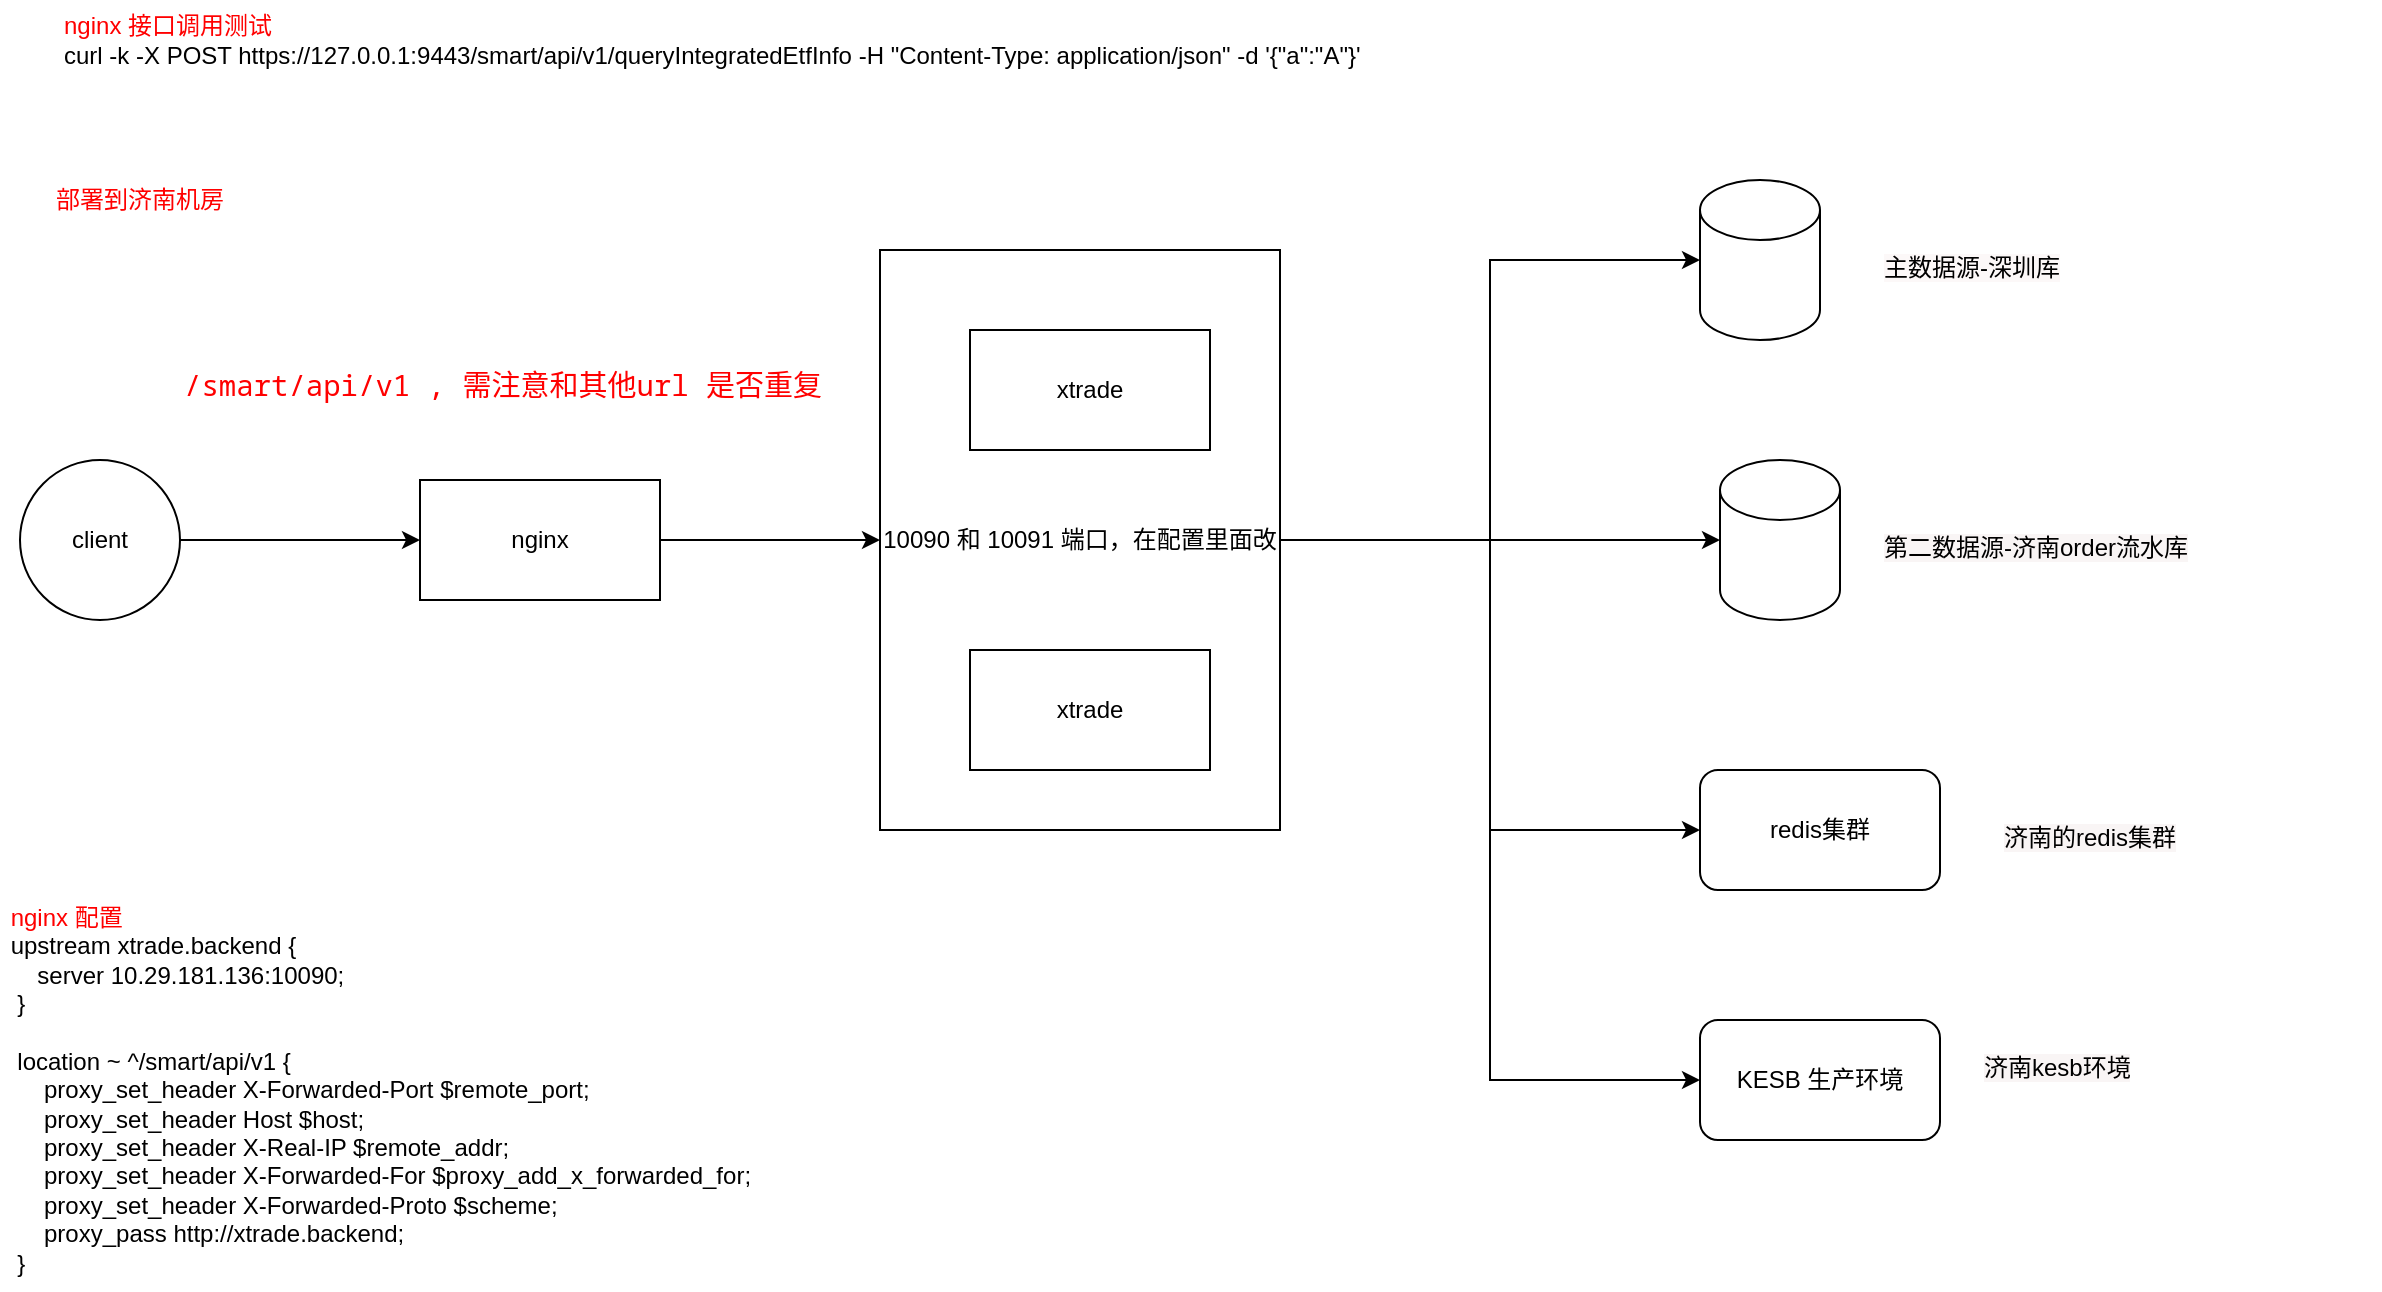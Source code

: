 <mxfile version="26.2.14">
  <diagram name="第 1 页" id="ij-Bpu87PRGgK9VtJWu_">
    <mxGraphModel dx="1426" dy="838" grid="1" gridSize="10" guides="1" tooltips="1" connect="1" arrows="1" fold="1" page="1" pageScale="1" pageWidth="1169" pageHeight="827" math="0" shadow="0">
      <root>
        <mxCell id="0" />
        <mxCell id="1" parent="0" />
        <mxCell id="zA1tRB65HFr1dKg4BN0M-9" style="edgeStyle=orthogonalEdgeStyle;rounded=0;orthogonalLoop=1;jettySize=auto;html=1;entryX=0;entryY=0.5;entryDx=0;entryDy=0;" edge="1" parent="1" source="zA1tRB65HFr1dKg4BN0M-2" target="zA1tRB65HFr1dKg4BN0M-6">
          <mxGeometry relative="1" as="geometry" />
        </mxCell>
        <mxCell id="zA1tRB65HFr1dKg4BN0M-2" value="nginx" style="rounded=0;whiteSpace=wrap;html=1;" vertex="1" parent="1">
          <mxGeometry x="290" y="370" width="120" height="60" as="geometry" />
        </mxCell>
        <mxCell id="zA1tRB65HFr1dKg4BN0M-8" style="edgeStyle=orthogonalEdgeStyle;rounded=0;orthogonalLoop=1;jettySize=auto;html=1;" edge="1" parent="1" source="zA1tRB65HFr1dKg4BN0M-3" target="zA1tRB65HFr1dKg4BN0M-2">
          <mxGeometry relative="1" as="geometry" />
        </mxCell>
        <mxCell id="zA1tRB65HFr1dKg4BN0M-3" value="client" style="ellipse;whiteSpace=wrap;html=1;aspect=fixed;" vertex="1" parent="1">
          <mxGeometry x="90" y="360" width="80" height="80" as="geometry" />
        </mxCell>
        <mxCell id="zA1tRB65HFr1dKg4BN0M-14" style="edgeStyle=orthogonalEdgeStyle;rounded=0;orthogonalLoop=1;jettySize=auto;html=1;" edge="1" parent="1" source="zA1tRB65HFr1dKg4BN0M-6" target="zA1tRB65HFr1dKg4BN0M-10">
          <mxGeometry relative="1" as="geometry" />
        </mxCell>
        <mxCell id="zA1tRB65HFr1dKg4BN0M-15" style="edgeStyle=orthogonalEdgeStyle;rounded=0;orthogonalLoop=1;jettySize=auto;html=1;" edge="1" parent="1" source="zA1tRB65HFr1dKg4BN0M-6" target="zA1tRB65HFr1dKg4BN0M-11">
          <mxGeometry relative="1" as="geometry" />
        </mxCell>
        <mxCell id="zA1tRB65HFr1dKg4BN0M-17" style="edgeStyle=orthogonalEdgeStyle;rounded=0;orthogonalLoop=1;jettySize=auto;html=1;" edge="1" parent="1" source="zA1tRB65HFr1dKg4BN0M-6" target="zA1tRB65HFr1dKg4BN0M-16">
          <mxGeometry relative="1" as="geometry" />
        </mxCell>
        <mxCell id="zA1tRB65HFr1dKg4BN0M-20" style="edgeStyle=orthogonalEdgeStyle;rounded=0;orthogonalLoop=1;jettySize=auto;html=1;entryX=0;entryY=0.5;entryDx=0;entryDy=0;" edge="1" parent="1" source="zA1tRB65HFr1dKg4BN0M-6" target="zA1tRB65HFr1dKg4BN0M-19">
          <mxGeometry relative="1" as="geometry" />
        </mxCell>
        <mxCell id="zA1tRB65HFr1dKg4BN0M-6" value="10090 和 10091 端口，在配置里面改" style="rounded=0;whiteSpace=wrap;html=1;" vertex="1" parent="1">
          <mxGeometry x="520" y="255" width="200" height="290" as="geometry" />
        </mxCell>
        <mxCell id="zA1tRB65HFr1dKg4BN0M-4" value="xtrade" style="rounded=0;whiteSpace=wrap;html=1;" vertex="1" parent="1">
          <mxGeometry x="565" y="295" width="120" height="60" as="geometry" />
        </mxCell>
        <mxCell id="zA1tRB65HFr1dKg4BN0M-5" value="xtrade" style="rounded=0;whiteSpace=wrap;html=1;" vertex="1" parent="1">
          <mxGeometry x="565" y="455" width="120" height="60" as="geometry" />
        </mxCell>
        <mxCell id="zA1tRB65HFr1dKg4BN0M-7" value="&lt;div style=&quot;font-family: &amp;quot;Cascadia Code&amp;quot;, &amp;quot;Noto Sans Mono&amp;quot;, &amp;quot;Courier New&amp;quot;, &amp;quot;Noto Sans CJK SC&amp;quot;, 微软雅黑, Consolas, &amp;quot;Courier New&amp;quot;, monospace; font-weight: normal; font-size: 14.5px; line-height: 20px; white-space: pre;&quot;&gt;&lt;div style=&quot;&quot;&gt;&lt;span style=&quot;background-color: light-dark(#ffffff, var(--ge-dark-color, #121212));&quot;&gt;&lt;font style=&quot;color: rgb(255, 0, 0);&quot;&gt;/smart/api/v1 , 需注意和其他url 是否重复&lt;/font&gt;&lt;/span&gt;&lt;/div&gt;&lt;/div&gt;" style="text;whiteSpace=wrap;html=1;" vertex="1" parent="1">
          <mxGeometry x="170" y="305" width="140" height="40" as="geometry" />
        </mxCell>
        <mxCell id="zA1tRB65HFr1dKg4BN0M-10" value="" style="shape=cylinder3;whiteSpace=wrap;html=1;boundedLbl=1;backgroundOutline=1;size=15;" vertex="1" parent="1">
          <mxGeometry x="930" y="220" width="60" height="80" as="geometry" />
        </mxCell>
        <mxCell id="zA1tRB65HFr1dKg4BN0M-11" value="" style="shape=cylinder3;whiteSpace=wrap;html=1;boundedLbl=1;backgroundOutline=1;size=15;" vertex="1" parent="1">
          <mxGeometry x="940" y="360" width="60" height="80" as="geometry" />
        </mxCell>
        <mxCell id="zA1tRB65HFr1dKg4BN0M-12" value="&lt;span style=&quot;color: rgb(0, 0, 0); font-family: Helvetica; font-size: 12px; font-style: normal; font-variant-ligatures: normal; font-variant-caps: normal; font-weight: 400; letter-spacing: normal; orphans: 2; text-align: center; text-indent: 0px; text-transform: none; widows: 2; word-spacing: 0px; -webkit-text-stroke-width: 0px; white-space: normal; text-decoration-thickness: initial; text-decoration-style: initial; text-decoration-color: initial; float: none; background-color: light-dark(rgb(249, 245, 245), rgb(34, 34, 34)); display: inline !important;&quot;&gt;第二数据源-济南order流水库&lt;/span&gt;" style="text;whiteSpace=wrap;html=1;" vertex="1" parent="1">
          <mxGeometry x="1020" y="390" width="190" height="40" as="geometry" />
        </mxCell>
        <mxCell id="zA1tRB65HFr1dKg4BN0M-13" value="&lt;span style=&quot;color: rgb(0, 0, 0); font-family: Helvetica; font-size: 12px; font-style: normal; font-variant-ligatures: normal; font-variant-caps: normal; font-weight: 400; letter-spacing: normal; orphans: 2; text-align: center; text-indent: 0px; text-transform: none; widows: 2; word-spacing: 0px; -webkit-text-stroke-width: 0px; white-space: normal; text-decoration-thickness: initial; text-decoration-style: initial; text-decoration-color: initial; float: none; background-color: light-dark(rgb(252, 248, 248), rgb(34, 34, 34)); display: inline !important;&quot;&gt;主数据源-深圳库&lt;/span&gt;" style="text;whiteSpace=wrap;html=1;" vertex="1" parent="1">
          <mxGeometry x="1020" y="250" width="120" height="40" as="geometry" />
        </mxCell>
        <mxCell id="zA1tRB65HFr1dKg4BN0M-16" value="redis集群" style="rounded=1;whiteSpace=wrap;html=1;" vertex="1" parent="1">
          <mxGeometry x="930" y="515" width="120" height="60" as="geometry" />
        </mxCell>
        <mxCell id="zA1tRB65HFr1dKg4BN0M-18" value="&lt;span style=&quot;color: rgb(0, 0, 0); font-family: Helvetica; font-size: 12px; font-style: normal; font-variant-ligatures: normal; font-variant-caps: normal; font-weight: 400; letter-spacing: normal; orphans: 2; text-align: center; text-indent: 0px; text-transform: none; widows: 2; word-spacing: 0px; -webkit-text-stroke-width: 0px; white-space: normal; text-decoration-thickness: initial; text-decoration-style: initial; text-decoration-color: initial; float: none; background-color: light-dark(rgb(249, 245, 245), rgb(34, 34, 34)); display: inline !important;&quot;&gt;济南的redis集群&lt;/span&gt;" style="text;whiteSpace=wrap;html=1;" vertex="1" parent="1">
          <mxGeometry x="1080" y="535" width="190" height="40" as="geometry" />
        </mxCell>
        <mxCell id="zA1tRB65HFr1dKg4BN0M-19" value="KESB 生产环境" style="rounded=1;whiteSpace=wrap;html=1;" vertex="1" parent="1">
          <mxGeometry x="930" y="640" width="120" height="60" as="geometry" />
        </mxCell>
        <mxCell id="zA1tRB65HFr1dKg4BN0M-21" value="&lt;div&gt;&lt;font style=&quot;color: rgb(255, 0, 0);&quot;&gt;nginx 接口调用测试&lt;/font&gt;&lt;/div&gt;&lt;div&gt;curl -k -X POST https://127.0.0.1:9443/smart/api/v1/queryIntegratedEtfInfo -H &quot;Content-Type: application/json&quot; -d &#39;{&quot;a&quot;:&quot;A&quot;}&#39;&lt;/div&gt;" style="text;html=1;align=left;verticalAlign=middle;resizable=0;points=[];autosize=1;strokeColor=none;fillColor=none;" vertex="1" parent="1">
          <mxGeometry x="110" y="130" width="670" height="40" as="geometry" />
        </mxCell>
        <mxCell id="zA1tRB65HFr1dKg4BN0M-22" value="&lt;div&gt;&lt;font style=&quot;color: rgb(255, 0, 0);&quot;&gt;&amp;nbsp;nginx 配置&lt;/font&gt;&lt;/div&gt;&lt;div&gt;&amp;nbsp;upstream xtrade.backend {&lt;/div&gt;&lt;div&gt;&amp;nbsp; &amp;nbsp; &amp;nbsp;server 10.29.181.136:10090;&lt;/div&gt;&lt;div&gt;&amp;nbsp; }&lt;/div&gt;&lt;div&gt;&amp;nbsp;&lt;/div&gt;&lt;div&gt;&lt;div&gt;&amp;nbsp; location ~ ^/smart/api/v1 {&lt;/div&gt;&lt;div&gt;&amp;nbsp; &amp;nbsp; &amp;nbsp; proxy_set_header X-Forwarded-Port $remote_port;&lt;/div&gt;&lt;div&gt;&amp;nbsp; &amp;nbsp; &amp;nbsp; proxy_set_header Host $host;&lt;/div&gt;&lt;div&gt;&amp;nbsp; &amp;nbsp; &amp;nbsp; proxy_set_header X-Real-IP $remote_addr;&lt;/div&gt;&lt;div&gt;&amp;nbsp; &amp;nbsp; &amp;nbsp; proxy_set_header X-Forwarded-For $proxy_add_x_forwarded_for;&lt;/div&gt;&lt;div&gt;&amp;nbsp; &amp;nbsp; &amp;nbsp; proxy_set_header X-Forwarded-Proto $scheme;&lt;/div&gt;&lt;div&gt;&amp;nbsp; &amp;nbsp; &amp;nbsp; proxy_pass http://xtrade.backend;&lt;/div&gt;&lt;div&gt;&amp;nbsp; }&lt;/div&gt;&lt;/div&gt;" style="text;html=1;align=left;verticalAlign=middle;resizable=0;points=[];autosize=1;strokeColor=none;fillColor=none;" vertex="1" parent="1">
          <mxGeometry x="80" y="575" width="400" height="200" as="geometry" />
        </mxCell>
        <mxCell id="zA1tRB65HFr1dKg4BN0M-23" value="&lt;font style=&quot;color: rgb(255, 0, 0);&quot;&gt;部署到济南机房&lt;/font&gt;" style="text;html=1;align=center;verticalAlign=middle;whiteSpace=wrap;rounded=0;" vertex="1" parent="1">
          <mxGeometry x="80" y="220" width="140" height="20" as="geometry" />
        </mxCell>
        <mxCell id="zA1tRB65HFr1dKg4BN0M-24" value="&lt;span style=&quot;color: rgb(0, 0, 0); font-family: Helvetica; font-size: 12px; font-style: normal; font-variant-ligatures: normal; font-variant-caps: normal; font-weight: 400; letter-spacing: normal; orphans: 2; text-align: center; text-indent: 0px; text-transform: none; widows: 2; word-spacing: 0px; -webkit-text-stroke-width: 0px; white-space: normal; text-decoration-thickness: initial; text-decoration-style: initial; text-decoration-color: initial; float: none; background-color: light-dark(rgb(249, 245, 245), rgb(34, 34, 34)); display: inline !important;&quot;&gt;济南kesb环境&lt;/span&gt;" style="text;whiteSpace=wrap;html=1;" vertex="1" parent="1">
          <mxGeometry x="1070" y="650" width="190" height="40" as="geometry" />
        </mxCell>
      </root>
    </mxGraphModel>
  </diagram>
</mxfile>
